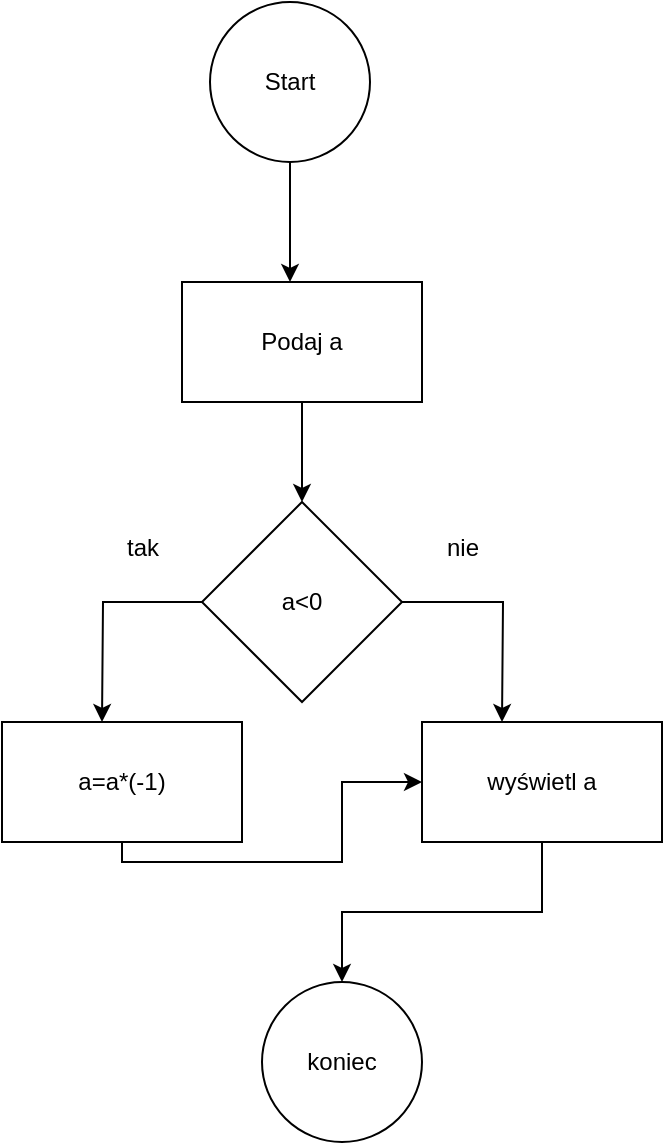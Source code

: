 <mxfile version="20.8.20" type="github">
  <diagram name="Strona-1" id="IUliY9bHjlRIgYf-IqNA">
    <mxGraphModel dx="1434" dy="739" grid="1" gridSize="10" guides="1" tooltips="1" connect="1" arrows="1" fold="1" page="1" pageScale="1" pageWidth="827" pageHeight="1169" math="0" shadow="0">
      <root>
        <mxCell id="0" />
        <mxCell id="1" parent="0" />
        <mxCell id="MLQNLPn-X8Rku47YBQUl-9" style="edgeStyle=orthogonalEdgeStyle;rounded=0;orthogonalLoop=1;jettySize=auto;html=1;exitX=0.5;exitY=1;exitDx=0;exitDy=0;" edge="1" parent="1" source="MLQNLPn-X8Rku47YBQUl-1">
          <mxGeometry relative="1" as="geometry">
            <mxPoint x="454" y="170" as="targetPoint" />
          </mxGeometry>
        </mxCell>
        <mxCell id="MLQNLPn-X8Rku47YBQUl-1" value="Start" style="ellipse;whiteSpace=wrap;html=1;aspect=fixed;" vertex="1" parent="1">
          <mxGeometry x="414" y="30" width="80" height="80" as="geometry" />
        </mxCell>
        <mxCell id="MLQNLPn-X8Rku47YBQUl-12" style="edgeStyle=orthogonalEdgeStyle;rounded=0;orthogonalLoop=1;jettySize=auto;html=1;exitX=0.5;exitY=1;exitDx=0;exitDy=0;" edge="1" parent="1" source="MLQNLPn-X8Rku47YBQUl-10">
          <mxGeometry relative="1" as="geometry">
            <mxPoint x="460" y="280" as="targetPoint" />
          </mxGeometry>
        </mxCell>
        <mxCell id="MLQNLPn-X8Rku47YBQUl-10" value="Podaj a" style="whiteSpace=wrap;html=1;" vertex="1" parent="1">
          <mxGeometry x="400" y="170" width="120" height="60" as="geometry" />
        </mxCell>
        <mxCell id="MLQNLPn-X8Rku47YBQUl-14" style="edgeStyle=orthogonalEdgeStyle;rounded=0;orthogonalLoop=1;jettySize=auto;html=1;exitX=0;exitY=0.5;exitDx=0;exitDy=0;" edge="1" parent="1" source="MLQNLPn-X8Rku47YBQUl-13">
          <mxGeometry relative="1" as="geometry">
            <mxPoint x="360" y="390" as="targetPoint" />
          </mxGeometry>
        </mxCell>
        <mxCell id="MLQNLPn-X8Rku47YBQUl-16" style="edgeStyle=orthogonalEdgeStyle;rounded=0;orthogonalLoop=1;jettySize=auto;html=1;exitX=1;exitY=0.5;exitDx=0;exitDy=0;" edge="1" parent="1" source="MLQNLPn-X8Rku47YBQUl-13">
          <mxGeometry relative="1" as="geometry">
            <mxPoint x="560" y="390" as="targetPoint" />
          </mxGeometry>
        </mxCell>
        <mxCell id="MLQNLPn-X8Rku47YBQUl-13" value="a&amp;lt;0" style="rhombus;whiteSpace=wrap;html=1;" vertex="1" parent="1">
          <mxGeometry x="410" y="280" width="100" height="100" as="geometry" />
        </mxCell>
        <mxCell id="MLQNLPn-X8Rku47YBQUl-15" value="&lt;div&gt;tak&lt;/div&gt;&lt;div&gt;&lt;br&gt;&lt;/div&gt;" style="text;html=1;align=center;verticalAlign=middle;resizable=0;points=[];autosize=1;strokeColor=none;fillColor=none;" vertex="1" parent="1">
          <mxGeometry x="360" y="290" width="40" height="40" as="geometry" />
        </mxCell>
        <mxCell id="MLQNLPn-X8Rku47YBQUl-17" value="&lt;div&gt;nie&lt;/div&gt;&lt;div&gt;&lt;br&gt;&lt;/div&gt;" style="text;html=1;align=center;verticalAlign=middle;resizable=0;points=[];autosize=1;strokeColor=none;fillColor=none;" vertex="1" parent="1">
          <mxGeometry x="520" y="290" width="40" height="40" as="geometry" />
        </mxCell>
        <mxCell id="MLQNLPn-X8Rku47YBQUl-21" style="edgeStyle=orthogonalEdgeStyle;rounded=0;orthogonalLoop=1;jettySize=auto;html=1;exitX=0.5;exitY=1;exitDx=0;exitDy=0;entryX=0;entryY=0.5;entryDx=0;entryDy=0;" edge="1" parent="1" source="MLQNLPn-X8Rku47YBQUl-18" target="MLQNLPn-X8Rku47YBQUl-23">
          <mxGeometry relative="1" as="geometry">
            <mxPoint x="480" y="520" as="targetPoint" />
            <Array as="points">
              <mxPoint x="370" y="460" />
              <mxPoint x="480" y="460" />
              <mxPoint x="480" y="420" />
            </Array>
          </mxGeometry>
        </mxCell>
        <mxCell id="MLQNLPn-X8Rku47YBQUl-18" value="a=a*(-1)" style="whiteSpace=wrap;html=1;" vertex="1" parent="1">
          <mxGeometry x="310" y="390" width="120" height="60" as="geometry" />
        </mxCell>
        <mxCell id="MLQNLPn-X8Rku47YBQUl-22" value="koniec" style="ellipse;whiteSpace=wrap;html=1;" vertex="1" parent="1">
          <mxGeometry x="440" y="520" width="80" height="80" as="geometry" />
        </mxCell>
        <mxCell id="MLQNLPn-X8Rku47YBQUl-24" style="edgeStyle=orthogonalEdgeStyle;rounded=0;orthogonalLoop=1;jettySize=auto;html=1;exitX=0.5;exitY=1;exitDx=0;exitDy=0;entryX=0.5;entryY=0;entryDx=0;entryDy=0;" edge="1" parent="1" source="MLQNLPn-X8Rku47YBQUl-23" target="MLQNLPn-X8Rku47YBQUl-22">
          <mxGeometry relative="1" as="geometry" />
        </mxCell>
        <mxCell id="MLQNLPn-X8Rku47YBQUl-23" value="wyświetl a" style="whiteSpace=wrap;html=1;" vertex="1" parent="1">
          <mxGeometry x="520" y="390" width="120" height="60" as="geometry" />
        </mxCell>
      </root>
    </mxGraphModel>
  </diagram>
</mxfile>
